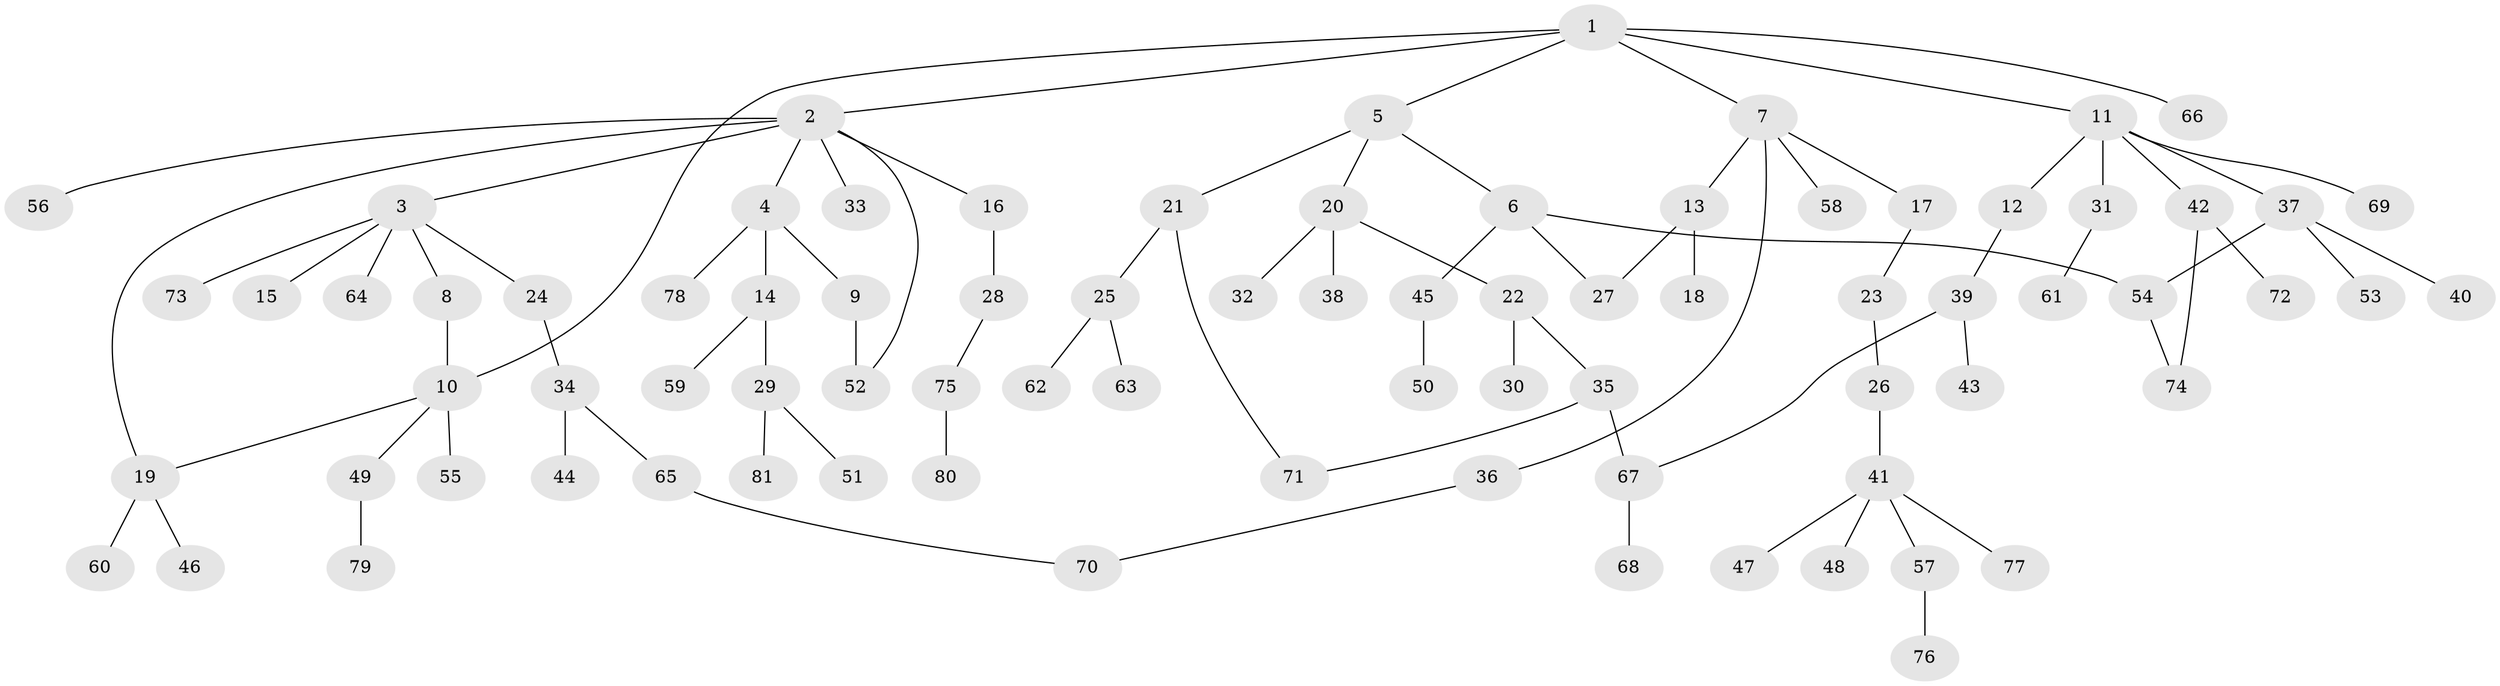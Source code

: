 // coarse degree distribution, {6: 0.0625, 8: 0.020833333333333332, 4: 0.041666666666666664, 9: 0.020833333333333332, 2: 0.16666666666666666, 7: 0.020833333333333332, 3: 0.10416666666666667, 1: 0.5625}
// Generated by graph-tools (version 1.1) at 2025/16/03/04/25 18:16:55]
// undirected, 81 vertices, 89 edges
graph export_dot {
graph [start="1"]
  node [color=gray90,style=filled];
  1;
  2;
  3;
  4;
  5;
  6;
  7;
  8;
  9;
  10;
  11;
  12;
  13;
  14;
  15;
  16;
  17;
  18;
  19;
  20;
  21;
  22;
  23;
  24;
  25;
  26;
  27;
  28;
  29;
  30;
  31;
  32;
  33;
  34;
  35;
  36;
  37;
  38;
  39;
  40;
  41;
  42;
  43;
  44;
  45;
  46;
  47;
  48;
  49;
  50;
  51;
  52;
  53;
  54;
  55;
  56;
  57;
  58;
  59;
  60;
  61;
  62;
  63;
  64;
  65;
  66;
  67;
  68;
  69;
  70;
  71;
  72;
  73;
  74;
  75;
  76;
  77;
  78;
  79;
  80;
  81;
  1 -- 2;
  1 -- 5;
  1 -- 7;
  1 -- 11;
  1 -- 66;
  1 -- 10;
  2 -- 3;
  2 -- 4;
  2 -- 16;
  2 -- 33;
  2 -- 52;
  2 -- 56;
  2 -- 19;
  3 -- 8;
  3 -- 15;
  3 -- 24;
  3 -- 64;
  3 -- 73;
  4 -- 9;
  4 -- 14;
  4 -- 78;
  5 -- 6;
  5 -- 20;
  5 -- 21;
  6 -- 27;
  6 -- 45;
  6 -- 54;
  7 -- 13;
  7 -- 17;
  7 -- 36;
  7 -- 58;
  8 -- 10;
  9 -- 52;
  10 -- 19;
  10 -- 49;
  10 -- 55;
  11 -- 12;
  11 -- 31;
  11 -- 37;
  11 -- 42;
  11 -- 69;
  12 -- 39;
  13 -- 18;
  13 -- 27;
  14 -- 29;
  14 -- 59;
  16 -- 28;
  17 -- 23;
  19 -- 46;
  19 -- 60;
  20 -- 22;
  20 -- 32;
  20 -- 38;
  21 -- 25;
  21 -- 71;
  22 -- 30;
  22 -- 35;
  23 -- 26;
  24 -- 34;
  25 -- 62;
  25 -- 63;
  26 -- 41;
  28 -- 75;
  29 -- 51;
  29 -- 81;
  31 -- 61;
  34 -- 44;
  34 -- 65;
  35 -- 67;
  35 -- 71;
  36 -- 70;
  37 -- 40;
  37 -- 53;
  37 -- 54;
  39 -- 43;
  39 -- 67;
  41 -- 47;
  41 -- 48;
  41 -- 57;
  41 -- 77;
  42 -- 72;
  42 -- 74;
  45 -- 50;
  49 -- 79;
  54 -- 74;
  57 -- 76;
  65 -- 70;
  67 -- 68;
  75 -- 80;
}

